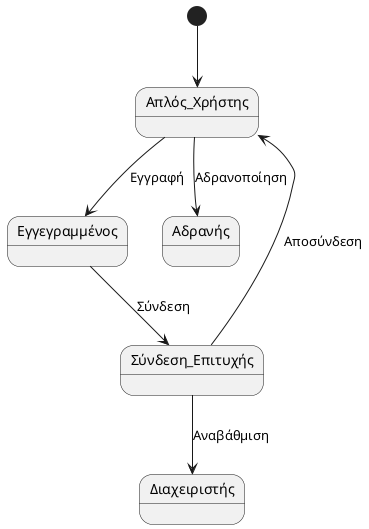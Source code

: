 @startuml
[*] --> Απλός_Χρήστης

Απλός_Χρήστης --> Εγγεγραμμένος : Εγγραφή
Εγγεγραμμένος --> Σύνδεση_Επιτυχής : Σύνδεση
Σύνδεση_Επιτυχής --> Διαχειριστής : Αναβάθμιση
Σύνδεση_Επιτυχής --> Απλός_Χρήστης : Αποσύνδεση
Απλός_Χρήστης --> Αδρανής : Αδρανοποίηση

@enduml
